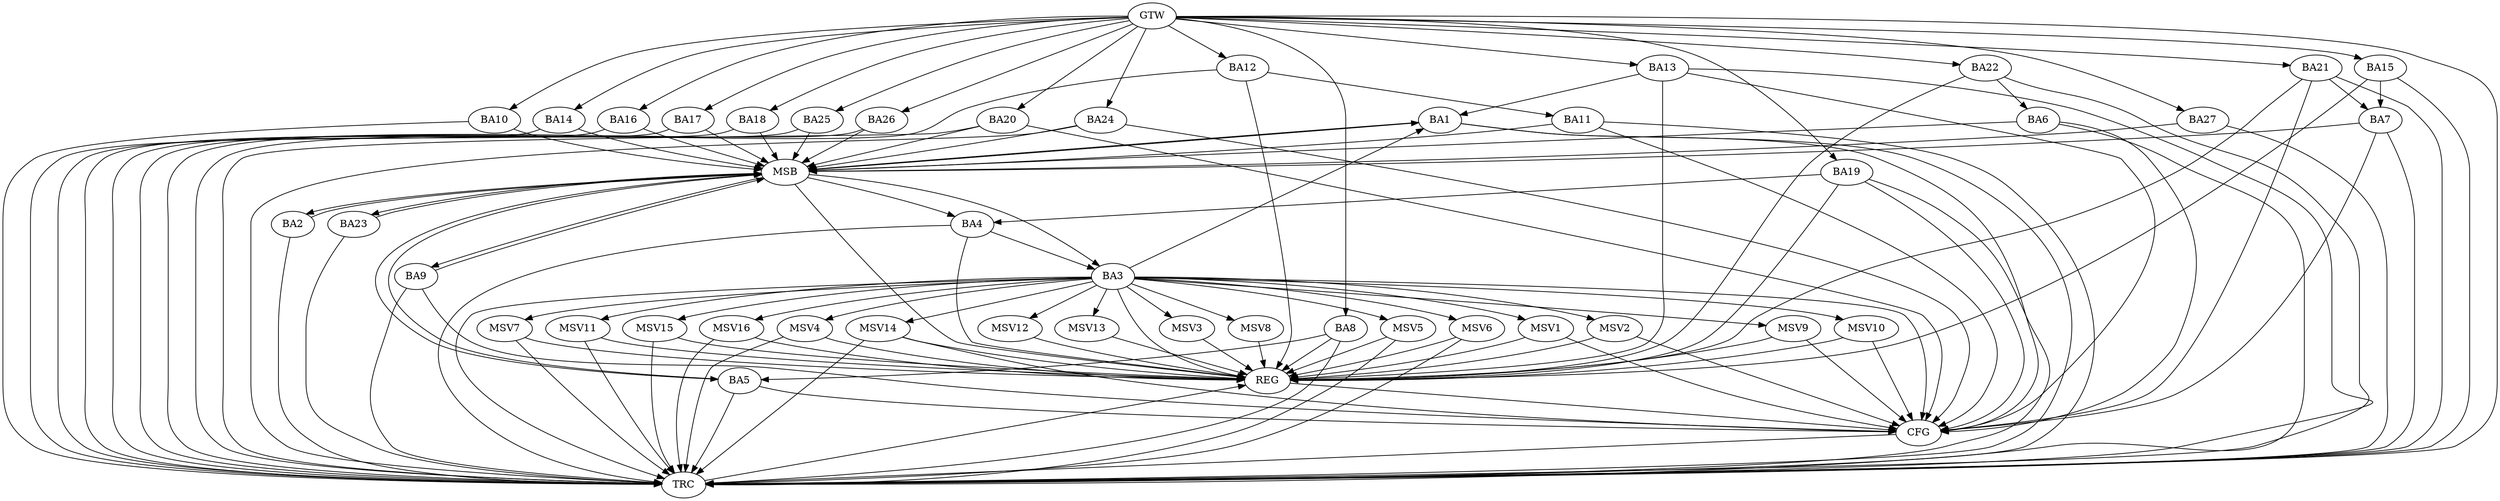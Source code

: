 strict digraph G {
  BA1 [ label="BA1" ];
  BA2 [ label="BA2" ];
  BA3 [ label="BA3" ];
  BA4 [ label="BA4" ];
  BA5 [ label="BA5" ];
  BA6 [ label="BA6" ];
  BA7 [ label="BA7" ];
  BA8 [ label="BA8" ];
  BA9 [ label="BA9" ];
  BA10 [ label="BA10" ];
  BA11 [ label="BA11" ];
  BA12 [ label="BA12" ];
  BA13 [ label="BA13" ];
  BA14 [ label="BA14" ];
  BA15 [ label="BA15" ];
  BA16 [ label="BA16" ];
  BA17 [ label="BA17" ];
  BA18 [ label="BA18" ];
  BA19 [ label="BA19" ];
  BA20 [ label="BA20" ];
  BA21 [ label="BA21" ];
  BA22 [ label="BA22" ];
  BA23 [ label="BA23" ];
  BA24 [ label="BA24" ];
  BA25 [ label="BA25" ];
  BA26 [ label="BA26" ];
  BA27 [ label="BA27" ];
  GTW [ label="GTW" ];
  REG [ label="REG" ];
  MSB [ label="MSB" ];
  CFG [ label="CFG" ];
  TRC [ label="TRC" ];
  MSV1 [ label="MSV1" ];
  MSV2 [ label="MSV2" ];
  MSV3 [ label="MSV3" ];
  MSV4 [ label="MSV4" ];
  MSV5 [ label="MSV5" ];
  MSV6 [ label="MSV6" ];
  MSV7 [ label="MSV7" ];
  MSV8 [ label="MSV8" ];
  MSV9 [ label="MSV9" ];
  MSV10 [ label="MSV10" ];
  MSV11 [ label="MSV11" ];
  MSV12 [ label="MSV12" ];
  MSV13 [ label="MSV13" ];
  MSV14 [ label="MSV14" ];
  MSV15 [ label="MSV15" ];
  MSV16 [ label="MSV16" ];
  BA3 -> BA1;
  BA4 -> BA3;
  BA8 -> BA5;
  BA12 -> BA11;
  BA13 -> BA1;
  BA15 -> BA7;
  BA19 -> BA4;
  BA21 -> BA7;
  BA22 -> BA6;
  GTW -> BA8;
  GTW -> BA10;
  GTW -> BA12;
  GTW -> BA13;
  GTW -> BA14;
  GTW -> BA15;
  GTW -> BA16;
  GTW -> BA17;
  GTW -> BA18;
  GTW -> BA19;
  GTW -> BA20;
  GTW -> BA21;
  GTW -> BA22;
  GTW -> BA24;
  GTW -> BA25;
  GTW -> BA26;
  GTW -> BA27;
  BA3 -> REG;
  BA4 -> REG;
  BA8 -> REG;
  BA12 -> REG;
  BA13 -> REG;
  BA15 -> REG;
  BA19 -> REG;
  BA21 -> REG;
  BA22 -> REG;
  BA1 -> MSB;
  MSB -> BA2;
  MSB -> REG;
  BA2 -> MSB;
  MSB -> BA1;
  BA5 -> MSB;
  MSB -> BA3;
  BA6 -> MSB;
  MSB -> BA5;
  BA7 -> MSB;
  MSB -> BA4;
  BA9 -> MSB;
  BA10 -> MSB;
  BA11 -> MSB;
  BA14 -> MSB;
  BA16 -> MSB;
  MSB -> BA9;
  BA17 -> MSB;
  BA18 -> MSB;
  BA20 -> MSB;
  BA23 -> MSB;
  BA24 -> MSB;
  BA25 -> MSB;
  BA26 -> MSB;
  MSB -> BA23;
  BA27 -> MSB;
  BA6 -> CFG;
  BA21 -> CFG;
  BA7 -> CFG;
  BA1 -> CFG;
  BA5 -> CFG;
  BA3 -> CFG;
  BA9 -> CFG;
  BA19 -> CFG;
  BA24 -> CFG;
  BA20 -> CFG;
  BA13 -> CFG;
  BA11 -> CFG;
  REG -> CFG;
  BA1 -> TRC;
  BA2 -> TRC;
  BA3 -> TRC;
  BA4 -> TRC;
  BA5 -> TRC;
  BA6 -> TRC;
  BA7 -> TRC;
  BA8 -> TRC;
  BA9 -> TRC;
  BA10 -> TRC;
  BA11 -> TRC;
  BA12 -> TRC;
  BA13 -> TRC;
  BA14 -> TRC;
  BA15 -> TRC;
  BA16 -> TRC;
  BA17 -> TRC;
  BA18 -> TRC;
  BA19 -> TRC;
  BA20 -> TRC;
  BA21 -> TRC;
  BA22 -> TRC;
  BA23 -> TRC;
  BA24 -> TRC;
  BA25 -> TRC;
  BA26 -> TRC;
  BA27 -> TRC;
  GTW -> TRC;
  CFG -> TRC;
  TRC -> REG;
  BA3 -> MSV1;
  BA3 -> MSV2;
  BA3 -> MSV3;
  BA3 -> MSV4;
  BA3 -> MSV5;
  MSV1 -> REG;
  MSV1 -> CFG;
  MSV2 -> REG;
  MSV2 -> CFG;
  MSV3 -> REG;
  MSV4 -> REG;
  MSV4 -> TRC;
  MSV5 -> REG;
  MSV5 -> TRC;
  BA3 -> MSV6;
  BA3 -> MSV7;
  MSV6 -> REG;
  MSV6 -> TRC;
  MSV7 -> REG;
  MSV7 -> TRC;
  BA3 -> MSV8;
  MSV8 -> REG;
  BA3 -> MSV9;
  MSV9 -> REG;
  MSV9 -> CFG;
  BA3 -> MSV10;
  BA3 -> MSV11;
  MSV10 -> REG;
  MSV10 -> CFG;
  MSV11 -> REG;
  MSV11 -> TRC;
  BA3 -> MSV12;
  MSV12 -> REG;
  BA3 -> MSV13;
  BA3 -> MSV14;
  MSV13 -> REG;
  MSV14 -> REG;
  MSV14 -> TRC;
  MSV14 -> CFG;
  BA3 -> MSV15;
  MSV15 -> REG;
  MSV15 -> TRC;
  BA3 -> MSV16;
  MSV16 -> REG;
  MSV16 -> TRC;
}
